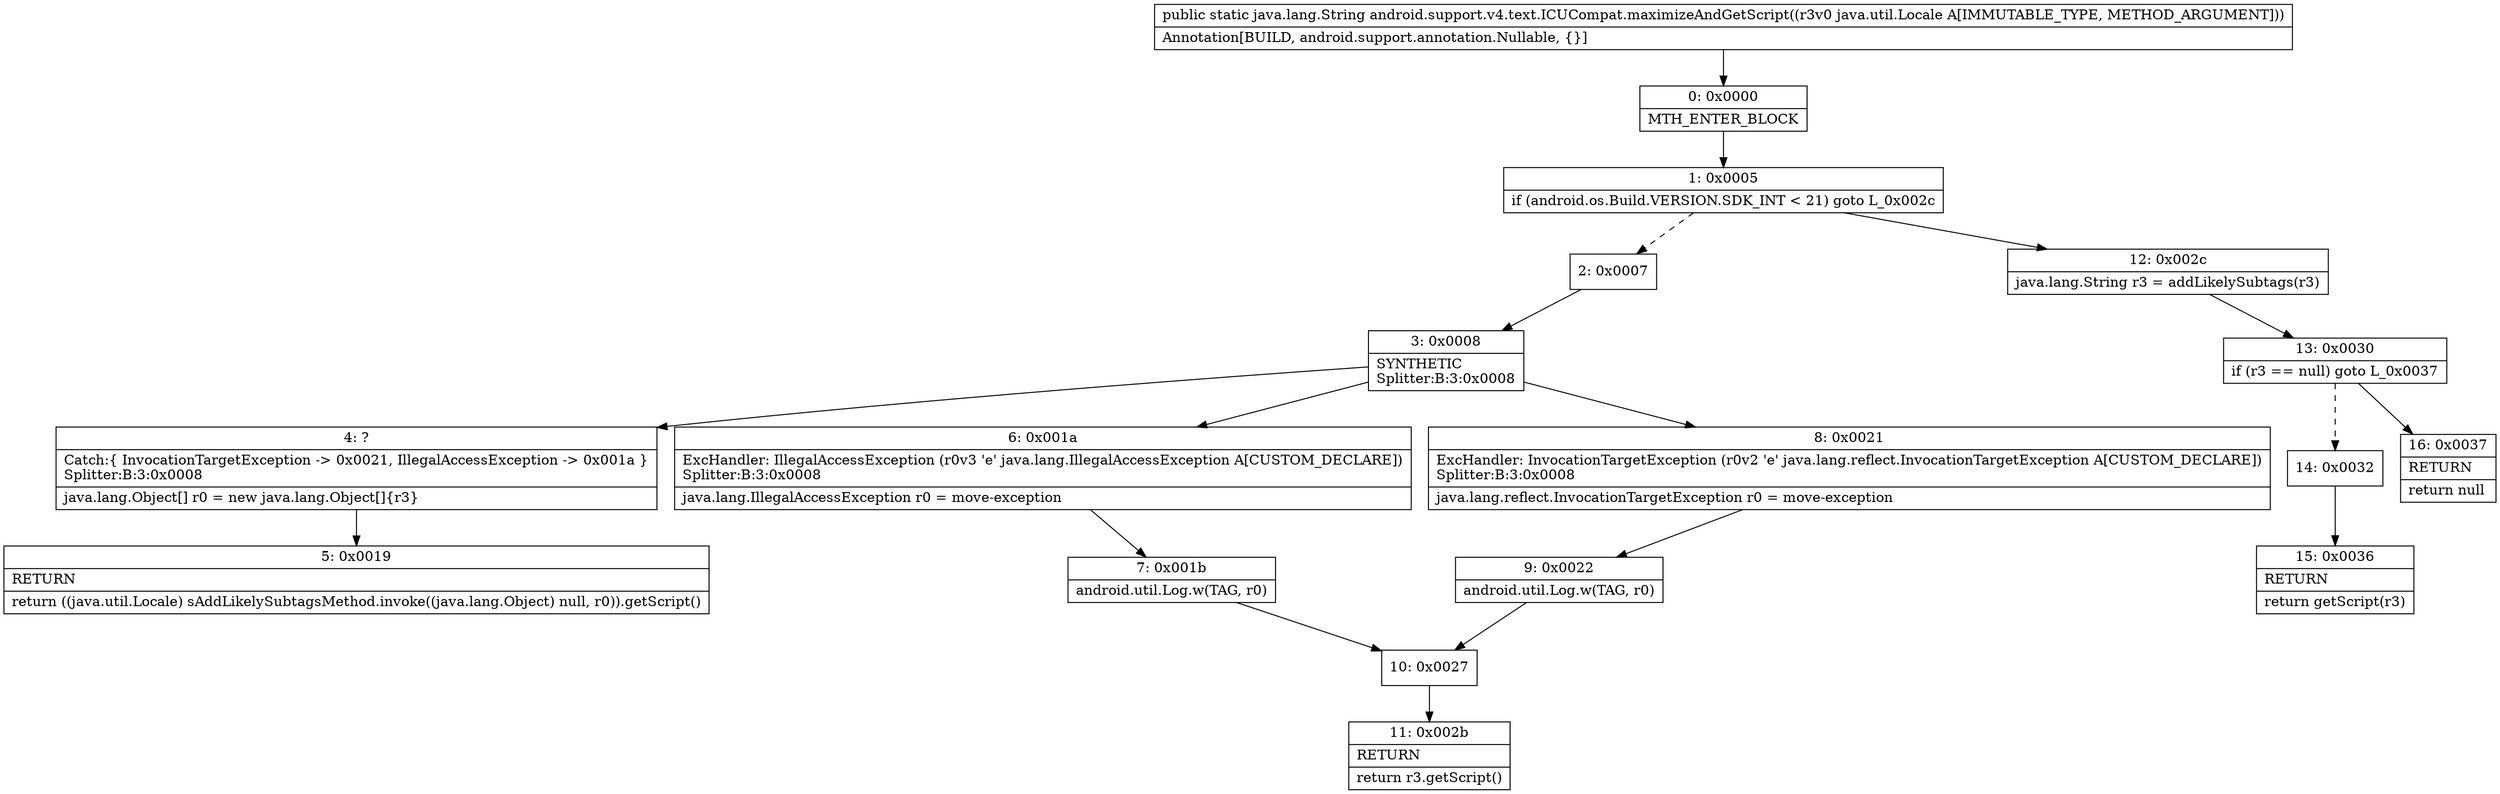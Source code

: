 digraph "CFG forandroid.support.v4.text.ICUCompat.maximizeAndGetScript(Ljava\/util\/Locale;)Ljava\/lang\/String;" {
Node_0 [shape=record,label="{0\:\ 0x0000|MTH_ENTER_BLOCK\l}"];
Node_1 [shape=record,label="{1\:\ 0x0005|if (android.os.Build.VERSION.SDK_INT \< 21) goto L_0x002c\l}"];
Node_2 [shape=record,label="{2\:\ 0x0007}"];
Node_3 [shape=record,label="{3\:\ 0x0008|SYNTHETIC\lSplitter:B:3:0x0008\l}"];
Node_4 [shape=record,label="{4\:\ ?|Catch:\{ InvocationTargetException \-\> 0x0021, IllegalAccessException \-\> 0x001a \}\lSplitter:B:3:0x0008\l|java.lang.Object[] r0 = new java.lang.Object[]\{r3\}\l}"];
Node_5 [shape=record,label="{5\:\ 0x0019|RETURN\l|return ((java.util.Locale) sAddLikelySubtagsMethod.invoke((java.lang.Object) null, r0)).getScript()\l}"];
Node_6 [shape=record,label="{6\:\ 0x001a|ExcHandler: IllegalAccessException (r0v3 'e' java.lang.IllegalAccessException A[CUSTOM_DECLARE])\lSplitter:B:3:0x0008\l|java.lang.IllegalAccessException r0 = move\-exception\l}"];
Node_7 [shape=record,label="{7\:\ 0x001b|android.util.Log.w(TAG, r0)\l}"];
Node_8 [shape=record,label="{8\:\ 0x0021|ExcHandler: InvocationTargetException (r0v2 'e' java.lang.reflect.InvocationTargetException A[CUSTOM_DECLARE])\lSplitter:B:3:0x0008\l|java.lang.reflect.InvocationTargetException r0 = move\-exception\l}"];
Node_9 [shape=record,label="{9\:\ 0x0022|android.util.Log.w(TAG, r0)\l}"];
Node_10 [shape=record,label="{10\:\ 0x0027}"];
Node_11 [shape=record,label="{11\:\ 0x002b|RETURN\l|return r3.getScript()\l}"];
Node_12 [shape=record,label="{12\:\ 0x002c|java.lang.String r3 = addLikelySubtags(r3)\l}"];
Node_13 [shape=record,label="{13\:\ 0x0030|if (r3 == null) goto L_0x0037\l}"];
Node_14 [shape=record,label="{14\:\ 0x0032}"];
Node_15 [shape=record,label="{15\:\ 0x0036|RETURN\l|return getScript(r3)\l}"];
Node_16 [shape=record,label="{16\:\ 0x0037|RETURN\l|return null\l}"];
MethodNode[shape=record,label="{public static java.lang.String android.support.v4.text.ICUCompat.maximizeAndGetScript((r3v0 java.util.Locale A[IMMUTABLE_TYPE, METHOD_ARGUMENT]))  | Annotation[BUILD, android.support.annotation.Nullable, \{\}]\l}"];
MethodNode -> Node_0;
Node_0 -> Node_1;
Node_1 -> Node_2[style=dashed];
Node_1 -> Node_12;
Node_2 -> Node_3;
Node_3 -> Node_4;
Node_3 -> Node_8;
Node_3 -> Node_6;
Node_4 -> Node_5;
Node_6 -> Node_7;
Node_7 -> Node_10;
Node_8 -> Node_9;
Node_9 -> Node_10;
Node_10 -> Node_11;
Node_12 -> Node_13;
Node_13 -> Node_14[style=dashed];
Node_13 -> Node_16;
Node_14 -> Node_15;
}

